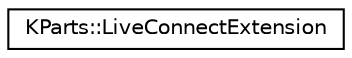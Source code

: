 digraph "Graphical Class Hierarchy"
{
  edge [fontname="Helvetica",fontsize="10",labelfontname="Helvetica",labelfontsize="10"];
  node [fontname="Helvetica",fontsize="10",shape=record];
  rankdir="LR";
  Node0 [label="KParts::LiveConnectExtension",height=0.2,width=0.4,color="black", fillcolor="white", style="filled",URL="$classKParts_1_1LiveConnectExtension.html",tooltip="An extension class for LiveConnect, i.e. "];
}
